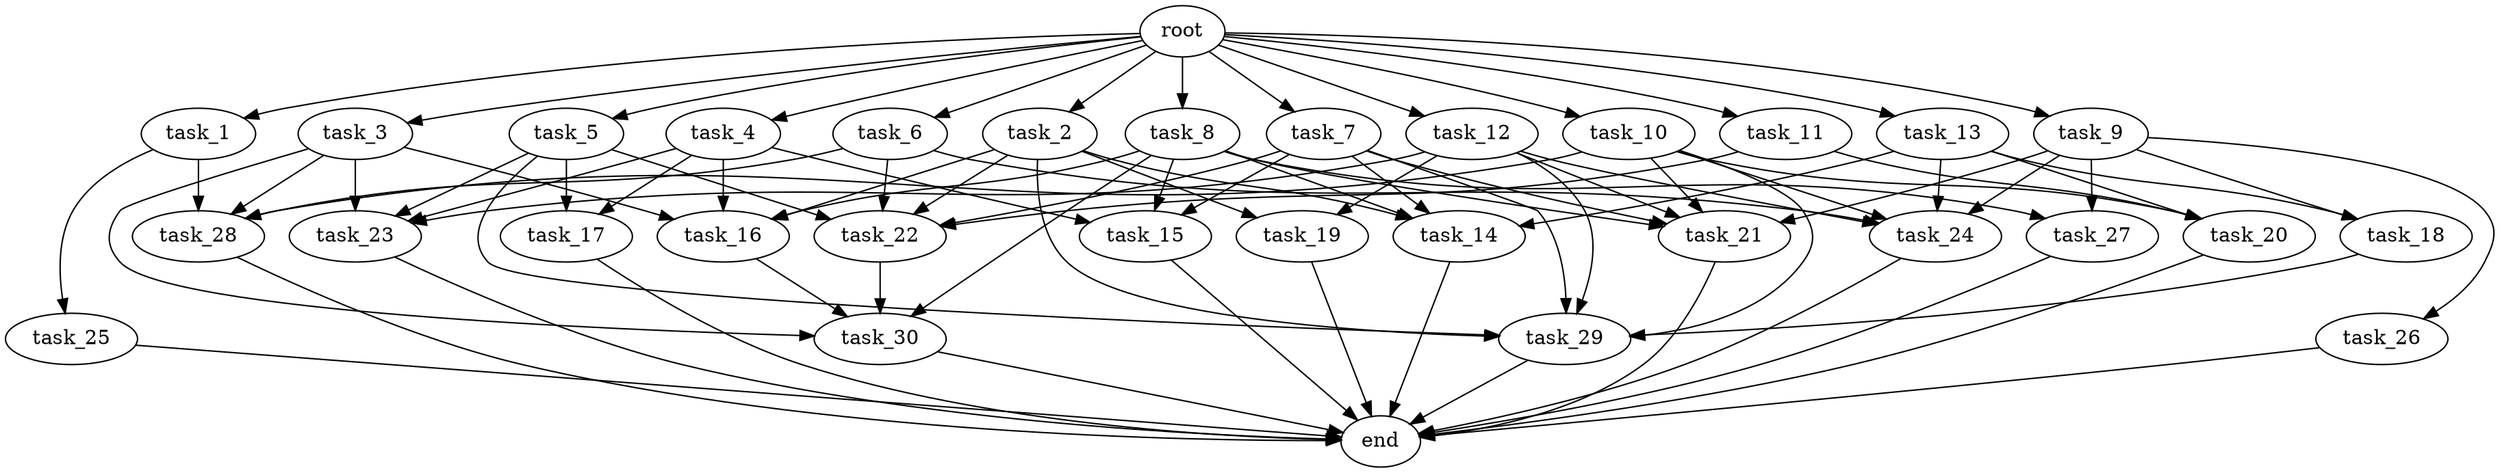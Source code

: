 digraph G {
  root [size="0.000000e+00"];
  task_1 [size="8.342596e+09"];
  task_2 [size="4.725939e+09"];
  task_3 [size="6.538476e+09"];
  task_4 [size="8.926973e+09"];
  task_5 [size="4.172151e+09"];
  task_6 [size="4.919373e+09"];
  task_7 [size="6.878744e+09"];
  task_8 [size="2.448258e+09"];
  task_9 [size="1.194427e+09"];
  task_10 [size="2.772893e+09"];
  task_11 [size="9.943335e+09"];
  task_12 [size="6.681815e+08"];
  task_13 [size="7.455910e+09"];
  task_14 [size="5.811077e+09"];
  task_15 [size="5.656180e+09"];
  task_16 [size="8.683591e+09"];
  task_17 [size="6.280332e+09"];
  task_18 [size="4.760931e+09"];
  task_19 [size="6.942757e+09"];
  task_20 [size="1.196717e+09"];
  task_21 [size="5.125746e+09"];
  task_22 [size="5.753062e+09"];
  task_23 [size="8.452955e+09"];
  task_24 [size="1.629309e+09"];
  task_25 [size="5.860454e+08"];
  task_26 [size="3.197491e+09"];
  task_27 [size="8.783294e+09"];
  task_28 [size="1.355838e+09"];
  task_29 [size="1.633925e+09"];
  task_30 [size="2.727431e+09"];
  end [size="0.000000e+00"];

  root -> task_1 [size="1.000000e-12"];
  root -> task_2 [size="1.000000e-12"];
  root -> task_3 [size="1.000000e-12"];
  root -> task_4 [size="1.000000e-12"];
  root -> task_5 [size="1.000000e-12"];
  root -> task_6 [size="1.000000e-12"];
  root -> task_7 [size="1.000000e-12"];
  root -> task_8 [size="1.000000e-12"];
  root -> task_9 [size="1.000000e-12"];
  root -> task_10 [size="1.000000e-12"];
  root -> task_11 [size="1.000000e-12"];
  root -> task_12 [size="1.000000e-12"];
  root -> task_13 [size="1.000000e-12"];
  task_1 -> task_25 [size="5.860454e+07"];
  task_1 -> task_28 [size="3.389596e+07"];
  task_2 -> task_14 [size="1.452769e+08"];
  task_2 -> task_16 [size="2.170898e+08"];
  task_2 -> task_19 [size="3.471378e+08"];
  task_2 -> task_22 [size="1.150612e+08"];
  task_2 -> task_29 [size="2.723209e+07"];
  task_3 -> task_16 [size="2.170898e+08"];
  task_3 -> task_23 [size="2.113239e+08"];
  task_3 -> task_28 [size="3.389596e+07"];
  task_3 -> task_30 [size="6.818577e+07"];
  task_4 -> task_15 [size="1.885393e+08"];
  task_4 -> task_16 [size="2.170898e+08"];
  task_4 -> task_17 [size="3.140166e+08"];
  task_4 -> task_23 [size="2.113239e+08"];
  task_5 -> task_17 [size="3.140166e+08"];
  task_5 -> task_22 [size="1.150612e+08"];
  task_5 -> task_23 [size="2.113239e+08"];
  task_5 -> task_29 [size="2.723209e+07"];
  task_6 -> task_22 [size="1.150612e+08"];
  task_6 -> task_24 [size="3.258619e+07"];
  task_6 -> task_28 [size="3.389596e+07"];
  task_7 -> task_14 [size="1.452769e+08"];
  task_7 -> task_15 [size="1.885393e+08"];
  task_7 -> task_21 [size="1.025149e+08"];
  task_7 -> task_22 [size="1.150612e+08"];
  task_7 -> task_29 [size="2.723209e+07"];
  task_8 -> task_14 [size="1.452769e+08"];
  task_8 -> task_15 [size="1.885393e+08"];
  task_8 -> task_16 [size="2.170898e+08"];
  task_8 -> task_21 [size="1.025149e+08"];
  task_8 -> task_27 [size="4.391647e+08"];
  task_8 -> task_30 [size="6.818577e+07"];
  task_9 -> task_18 [size="2.380466e+08"];
  task_9 -> task_21 [size="1.025149e+08"];
  task_9 -> task_24 [size="3.258619e+07"];
  task_9 -> task_26 [size="3.197491e+08"];
  task_9 -> task_27 [size="4.391647e+08"];
  task_10 -> task_20 [size="3.989058e+07"];
  task_10 -> task_21 [size="1.025149e+08"];
  task_10 -> task_24 [size="3.258619e+07"];
  task_10 -> task_28 [size="3.389596e+07"];
  task_10 -> task_29 [size="2.723209e+07"];
  task_11 -> task_20 [size="3.989058e+07"];
  task_11 -> task_22 [size="1.150612e+08"];
  task_12 -> task_19 [size="3.471378e+08"];
  task_12 -> task_21 [size="1.025149e+08"];
  task_12 -> task_23 [size="2.113239e+08"];
  task_12 -> task_24 [size="3.258619e+07"];
  task_12 -> task_29 [size="2.723209e+07"];
  task_13 -> task_14 [size="1.452769e+08"];
  task_13 -> task_18 [size="2.380466e+08"];
  task_13 -> task_20 [size="3.989058e+07"];
  task_13 -> task_24 [size="3.258619e+07"];
  task_14 -> end [size="1.000000e-12"];
  task_15 -> end [size="1.000000e-12"];
  task_16 -> task_30 [size="6.818577e+07"];
  task_17 -> end [size="1.000000e-12"];
  task_18 -> task_29 [size="2.723209e+07"];
  task_19 -> end [size="1.000000e-12"];
  task_20 -> end [size="1.000000e-12"];
  task_21 -> end [size="1.000000e-12"];
  task_22 -> task_30 [size="6.818577e+07"];
  task_23 -> end [size="1.000000e-12"];
  task_24 -> end [size="1.000000e-12"];
  task_25 -> end [size="1.000000e-12"];
  task_26 -> end [size="1.000000e-12"];
  task_27 -> end [size="1.000000e-12"];
  task_28 -> end [size="1.000000e-12"];
  task_29 -> end [size="1.000000e-12"];
  task_30 -> end [size="1.000000e-12"];
}
